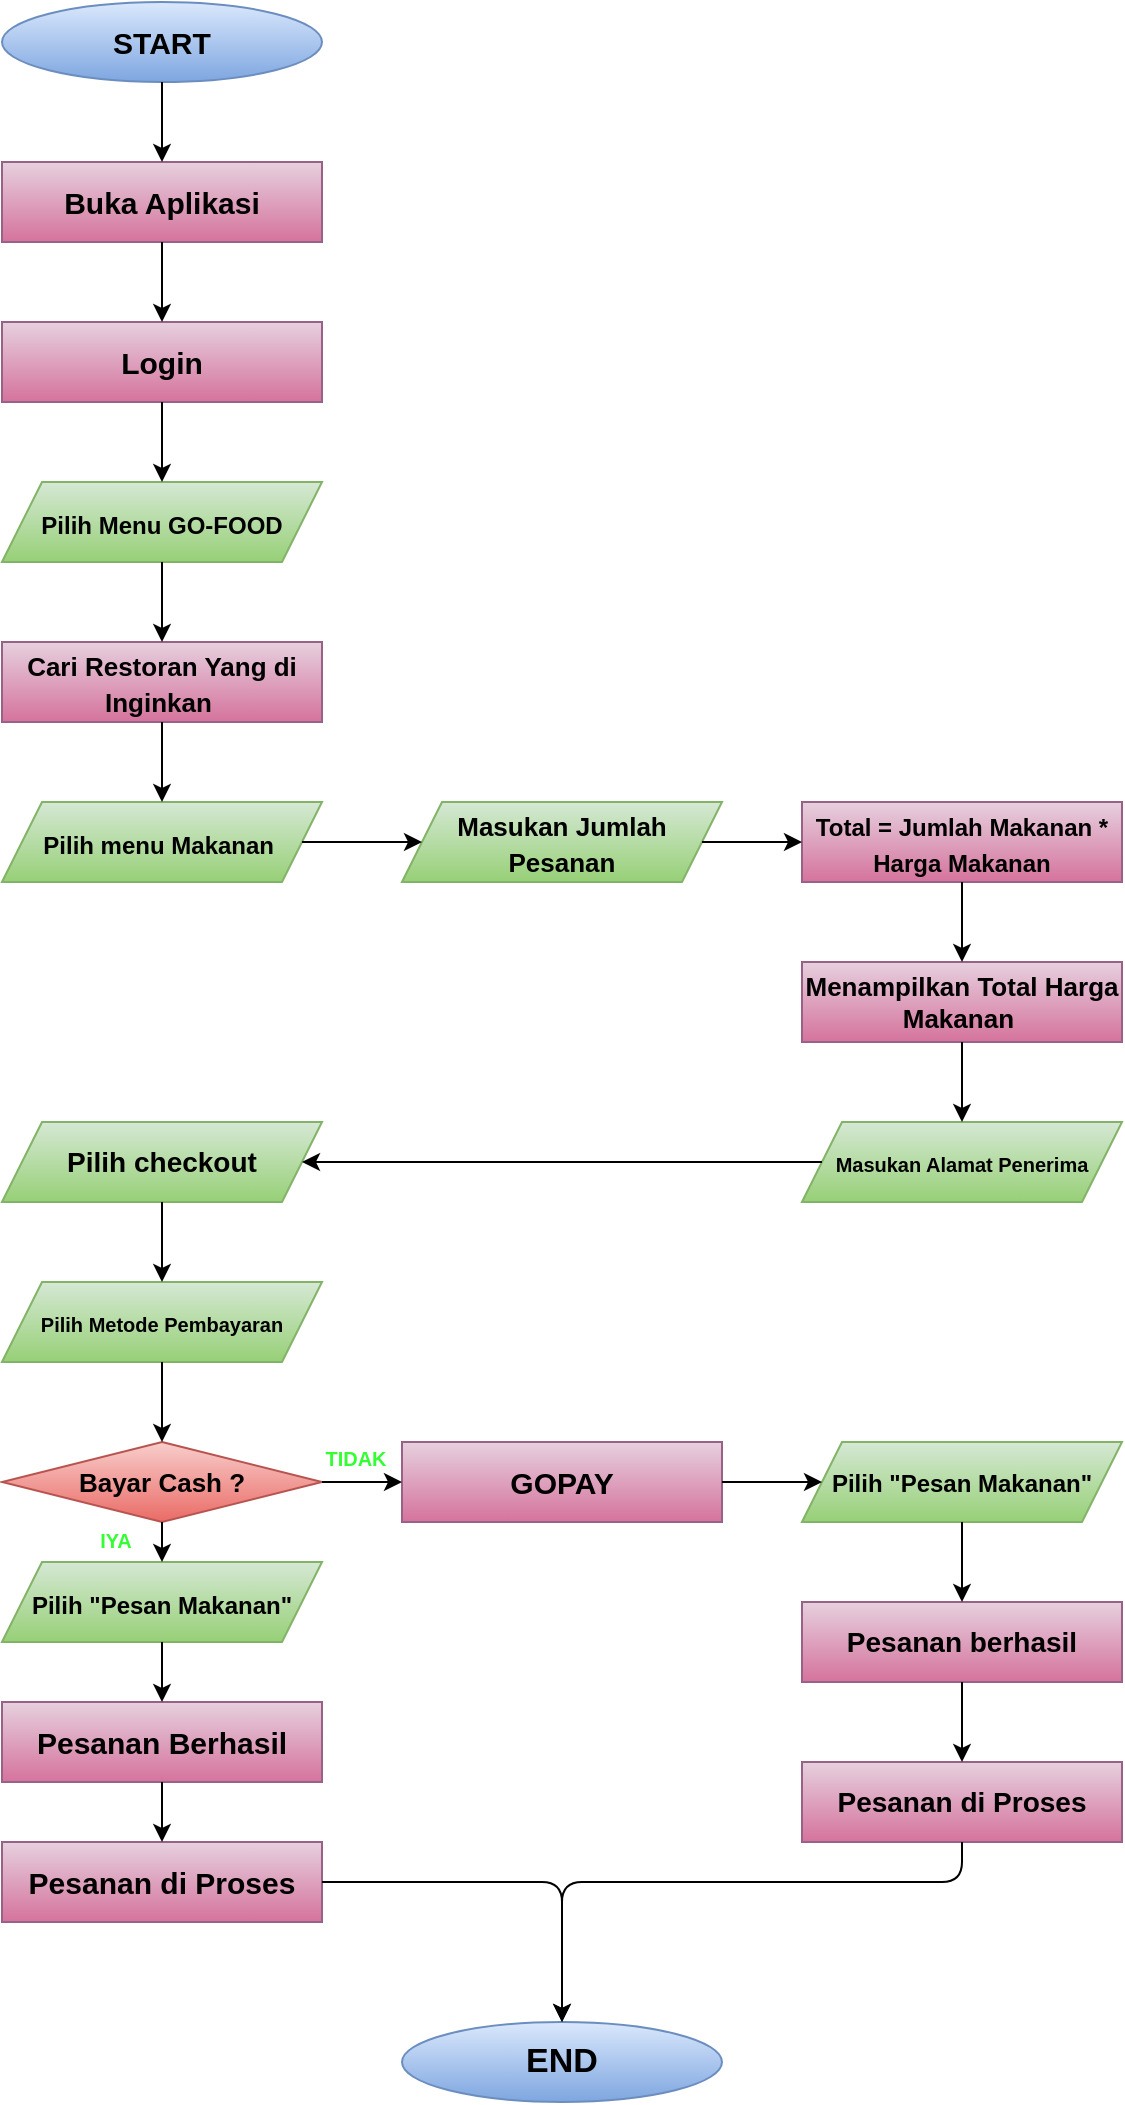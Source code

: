<mxfile>
    <diagram id="tt_zT7wlNPLTNU1S_-Zt" name="Page-1">
        <mxGraphModel dx="965" dy="392" grid="1" gridSize="10" guides="1" tooltips="1" connect="1" arrows="1" fold="1" page="1" pageScale="1" pageWidth="850" pageHeight="1100" math="0" shadow="0">
            <root>
                <mxCell id="0"/>
                <mxCell id="1" parent="0"/>
                <mxCell id="2" value="&lt;font color=&quot;#000000&quot; size=&quot;1&quot;&gt;&lt;b style=&quot;font-size: 15px&quot;&gt;START&lt;/b&gt;&lt;/font&gt;" style="ellipse;whiteSpace=wrap;html=1;fillColor=#dae8fc;gradientColor=#7ea6e0;strokeColor=#6c8ebf;" vertex="1" parent="1">
                    <mxGeometry x="120" y="40" width="160" height="40" as="geometry"/>
                </mxCell>
                <mxCell id="3" value="&lt;b&gt;&lt;font style=&quot;font-size: 15px&quot;&gt;Buka Aplikasi&lt;/font&gt;&lt;/b&gt;" style="rounded=0;whiteSpace=wrap;html=1;fillColor=#e6d0de;gradientColor=#d5739d;strokeColor=#996185;" vertex="1" parent="1">
                    <mxGeometry x="120" y="120" width="160" height="40" as="geometry"/>
                </mxCell>
                <mxCell id="4" value="" style="endArrow=classic;html=1;exitX=0.5;exitY=1;exitDx=0;exitDy=0;entryX=0.5;entryY=0;entryDx=0;entryDy=0;" edge="1" parent="1" source="2" target="3">
                    <mxGeometry width="50" height="50" relative="1" as="geometry">
                        <mxPoint x="370" y="200" as="sourcePoint"/>
                        <mxPoint x="420" y="150" as="targetPoint"/>
                    </mxGeometry>
                </mxCell>
                <mxCell id="5" value="&lt;b&gt;&lt;font style=&quot;font-size: 15px&quot;&gt;Login&lt;/font&gt;&lt;/b&gt;" style="rounded=0;whiteSpace=wrap;html=1;fillColor=#e6d0de;gradientColor=#d5739d;strokeColor=#996185;" vertex="1" parent="1">
                    <mxGeometry x="120" y="200" width="160" height="40" as="geometry"/>
                </mxCell>
                <mxCell id="6" value="" style="endArrow=classic;html=1;exitX=0.5;exitY=1;exitDx=0;exitDy=0;entryX=0.5;entryY=0;entryDx=0;entryDy=0;" edge="1" parent="1" source="3" target="5">
                    <mxGeometry width="50" height="50" relative="1" as="geometry">
                        <mxPoint x="240" y="180" as="sourcePoint"/>
                        <mxPoint x="420" y="150" as="targetPoint"/>
                    </mxGeometry>
                </mxCell>
                <mxCell id="7" value="&lt;b&gt;&lt;font style=&quot;font-size: 12px&quot; color=&quot;#000000&quot;&gt;Pilih Menu GO-FOOD&lt;/font&gt;&lt;/b&gt;" style="shape=parallelogram;perimeter=parallelogramPerimeter;whiteSpace=wrap;html=1;fixedSize=1;fontSize=15;fillColor=#d5e8d4;gradientColor=#97d077;strokeColor=#82b366;" vertex="1" parent="1">
                    <mxGeometry x="120" y="280" width="160" height="40" as="geometry"/>
                </mxCell>
                <mxCell id="8" value="&lt;b&gt;&lt;font style=&quot;font-size: 13px&quot;&gt;Cari Restoran Yang di Inginkan&amp;nbsp;&lt;/font&gt;&lt;/b&gt;" style="rounded=0;whiteSpace=wrap;html=1;fontSize=15;fillColor=#e6d0de;gradientColor=#d5739d;strokeColor=#996185;" vertex="1" parent="1">
                    <mxGeometry x="120" y="360" width="160" height="40" as="geometry"/>
                </mxCell>
                <mxCell id="9" value="&lt;b&gt;&lt;font style=&quot;font-size: 12px&quot; color=&quot;#000000&quot;&gt;Pilih menu Makanan&amp;nbsp;&lt;/font&gt;&lt;/b&gt;" style="shape=parallelogram;perimeter=parallelogramPerimeter;whiteSpace=wrap;html=1;fixedSize=1;fontSize=15;fillColor=#d5e8d4;gradientColor=#97d077;strokeColor=#82b366;" vertex="1" parent="1">
                    <mxGeometry x="120" y="440" width="160" height="40" as="geometry"/>
                </mxCell>
                <mxCell id="10" value="" style="endArrow=classic;html=1;fontSize=15;fontColor=#000000;exitX=0.5;exitY=1;exitDx=0;exitDy=0;entryX=0.5;entryY=0;entryDx=0;entryDy=0;" edge="1" parent="1" source="5" target="7">
                    <mxGeometry width="50" height="50" relative="1" as="geometry">
                        <mxPoint x="380" y="330" as="sourcePoint"/>
                        <mxPoint x="430" y="280" as="targetPoint"/>
                    </mxGeometry>
                </mxCell>
                <mxCell id="11" value="" style="endArrow=classic;html=1;fontSize=15;fontColor=#000000;exitX=0.5;exitY=1;exitDx=0;exitDy=0;entryX=0.5;entryY=0;entryDx=0;entryDy=0;" edge="1" parent="1" source="7" target="8">
                    <mxGeometry width="50" height="50" relative="1" as="geometry">
                        <mxPoint x="380" y="330" as="sourcePoint"/>
                        <mxPoint x="430" y="280" as="targetPoint"/>
                    </mxGeometry>
                </mxCell>
                <mxCell id="12" value="" style="endArrow=classic;html=1;fontSize=15;fontColor=#000000;exitX=0.5;exitY=1;exitDx=0;exitDy=0;entryX=0.5;entryY=0;entryDx=0;entryDy=0;" edge="1" parent="1" source="8" target="9">
                    <mxGeometry width="50" height="50" relative="1" as="geometry">
                        <mxPoint x="380" y="330" as="sourcePoint"/>
                        <mxPoint x="430" y="280" as="targetPoint"/>
                    </mxGeometry>
                </mxCell>
                <mxCell id="13" value="&lt;b&gt;&lt;font color=&quot;#000000&quot; style=&quot;font-size: 13px&quot;&gt;Masukan Jumlah Pesanan&lt;/font&gt;&lt;/b&gt;" style="shape=parallelogram;perimeter=parallelogramPerimeter;whiteSpace=wrap;html=1;fixedSize=1;fontSize=15;fillColor=#d5e8d4;gradientColor=#97d077;strokeColor=#82b366;" vertex="1" parent="1">
                    <mxGeometry x="320" y="440" width="160" height="40" as="geometry"/>
                </mxCell>
                <mxCell id="14" value="&lt;font style=&quot;font-size: 12px&quot;&gt;&lt;b&gt;Total = Jumlah Makanan * Harga Makanan&lt;/b&gt;&lt;/font&gt;" style="rounded=0;whiteSpace=wrap;html=1;fontSize=15;fillColor=#e6d0de;gradientColor=#d5739d;strokeColor=#996185;" vertex="1" parent="1">
                    <mxGeometry x="520" y="440" width="160" height="40" as="geometry"/>
                </mxCell>
                <mxCell id="15" value="" style="endArrow=classic;html=1;fontSize=15;fontColor=#000000;exitX=1;exitY=0.5;exitDx=0;exitDy=0;entryX=0;entryY=0.5;entryDx=0;entryDy=0;" edge="1" parent="1" source="13" target="14">
                    <mxGeometry width="50" height="50" relative="1" as="geometry">
                        <mxPoint x="420" y="400" as="sourcePoint"/>
                        <mxPoint x="510" y="460" as="targetPoint"/>
                    </mxGeometry>
                </mxCell>
                <mxCell id="16" value="" style="endArrow=classic;html=1;fontSize=15;fontColor=#000000;exitX=1;exitY=0.5;exitDx=0;exitDy=0;" edge="1" parent="1" source="9" target="13">
                    <mxGeometry width="50" height="50" relative="1" as="geometry">
                        <mxPoint x="420" y="400" as="sourcePoint"/>
                        <mxPoint x="470" y="350" as="targetPoint"/>
                    </mxGeometry>
                </mxCell>
                <mxCell id="19" value="&lt;b&gt;&lt;font style=&quot;font-size: 13px&quot;&gt;Menampilkan Total Harga Makanan&amp;nbsp;&lt;/font&gt;&lt;/b&gt;" style="rounded=0;whiteSpace=wrap;html=1;fontSize=12;fillColor=#e6d0de;gradientColor=#d5739d;strokeColor=#996185;" vertex="1" parent="1">
                    <mxGeometry x="520" y="520" width="160" height="40" as="geometry"/>
                </mxCell>
                <mxCell id="20" value="" style="endArrow=classic;html=1;fontSize=12;fontColor=#000000;entryX=0.5;entryY=0;entryDx=0;entryDy=0;exitX=0.5;exitY=1;exitDx=0;exitDy=0;" edge="1" parent="1" source="14" target="19">
                    <mxGeometry width="50" height="50" relative="1" as="geometry">
                        <mxPoint x="420" y="580" as="sourcePoint"/>
                        <mxPoint x="470" y="530" as="targetPoint"/>
                    </mxGeometry>
                </mxCell>
                <mxCell id="21" value="&lt;font color=&quot;#000000&quot; size=&quot;1&quot;&gt;&lt;b&gt;Masukan Alamat Penerima&lt;/b&gt;&lt;/font&gt;" style="shape=parallelogram;perimeter=parallelogramPerimeter;whiteSpace=wrap;html=1;fixedSize=1;fontSize=13;fillColor=#d5e8d4;gradientColor=#97d077;strokeColor=#82b366;" vertex="1" parent="1">
                    <mxGeometry x="520" y="600" width="160" height="40" as="geometry"/>
                </mxCell>
                <mxCell id="22" value="&lt;font color=&quot;#000000&quot; size=&quot;1&quot;&gt;&lt;b style=&quot;font-size: 14px&quot;&gt;Pilih checkout&lt;/b&gt;&lt;/font&gt;" style="shape=parallelogram;perimeter=parallelogramPerimeter;whiteSpace=wrap;html=1;fixedSize=1;fontSize=13;fillColor=#d5e8d4;gradientColor=#97d077;strokeColor=#82b366;" vertex="1" parent="1">
                    <mxGeometry x="120" y="600" width="160" height="40" as="geometry"/>
                </mxCell>
                <mxCell id="23" value="&lt;font color=&quot;#000000&quot; size=&quot;1&quot;&gt;&lt;b&gt;Pilih Metode Pembayaran&lt;/b&gt;&lt;/font&gt;" style="shape=parallelogram;perimeter=parallelogramPerimeter;whiteSpace=wrap;html=1;fixedSize=1;fontSize=13;fillColor=#d5e8d4;gradientColor=#97d077;strokeColor=#82b366;" vertex="1" parent="1">
                    <mxGeometry x="120" y="680" width="160" height="40" as="geometry"/>
                </mxCell>
                <mxCell id="24" value="&lt;b&gt;Bayar Cash ?&lt;/b&gt;" style="rhombus;whiteSpace=wrap;html=1;fontSize=13;fillColor=#f8cecc;gradientColor=#ea6b66;strokeColor=#b85450;" vertex="1" parent="1">
                    <mxGeometry x="120" y="760" width="160" height="40" as="geometry"/>
                </mxCell>
                <mxCell id="25" value="" style="endArrow=classic;html=1;fontSize=13;fontColor=#000000;entryX=1;entryY=0.5;entryDx=0;entryDy=0;exitX=0;exitY=0.5;exitDx=0;exitDy=0;" edge="1" parent="1" source="21" target="22">
                    <mxGeometry width="50" height="50" relative="1" as="geometry">
                        <mxPoint x="420" y="690" as="sourcePoint"/>
                        <mxPoint x="470" y="640" as="targetPoint"/>
                    </mxGeometry>
                </mxCell>
                <mxCell id="26" value="" style="endArrow=classic;html=1;fontSize=13;fontColor=#000000;exitX=0.5;exitY=1;exitDx=0;exitDy=0;entryX=0.5;entryY=0;entryDx=0;entryDy=0;" edge="1" parent="1" source="19" target="21">
                    <mxGeometry width="50" height="50" relative="1" as="geometry">
                        <mxPoint x="420" y="690" as="sourcePoint"/>
                        <mxPoint x="470" y="640" as="targetPoint"/>
                    </mxGeometry>
                </mxCell>
                <mxCell id="27" value="" style="endArrow=classic;html=1;fontSize=13;fontColor=#000000;exitX=0.5;exitY=1;exitDx=0;exitDy=0;entryX=0.5;entryY=0;entryDx=0;entryDy=0;" edge="1" parent="1" source="22" target="23">
                    <mxGeometry width="50" height="50" relative="1" as="geometry">
                        <mxPoint x="420" y="690" as="sourcePoint"/>
                        <mxPoint x="470" y="640" as="targetPoint"/>
                    </mxGeometry>
                </mxCell>
                <mxCell id="28" value="" style="endArrow=classic;html=1;fontSize=13;fontColor=#000000;exitX=0.5;exitY=1;exitDx=0;exitDy=0;entryX=0.5;entryY=0;entryDx=0;entryDy=0;" edge="1" parent="1" source="23" target="24">
                    <mxGeometry width="50" height="50" relative="1" as="geometry">
                        <mxPoint x="320" y="800" as="sourcePoint"/>
                        <mxPoint x="370" y="750" as="targetPoint"/>
                    </mxGeometry>
                </mxCell>
                <mxCell id="29" value="&lt;b&gt;&lt;font style=&quot;font-size: 15px&quot;&gt;GOPAY&lt;/font&gt;&lt;/b&gt;" style="rounded=0;whiteSpace=wrap;html=1;fontSize=14;fillColor=#e6d0de;gradientColor=#d5739d;strokeColor=#996185;" vertex="1" parent="1">
                    <mxGeometry x="320" y="760" width="160" height="40" as="geometry"/>
                </mxCell>
                <mxCell id="30" value="&lt;font color=&quot;#000000&quot; size=&quot;1&quot;&gt;&lt;b style=&quot;font-size: 12px&quot;&gt;Pilih &quot;Pesan Makanan&quot;&lt;/b&gt;&lt;/font&gt;" style="shape=parallelogram;perimeter=parallelogramPerimeter;whiteSpace=wrap;html=1;fixedSize=1;fontSize=14;fillColor=#d5e8d4;gradientColor=#97d077;strokeColor=#82b366;" vertex="1" parent="1">
                    <mxGeometry x="520" y="760" width="160" height="40" as="geometry"/>
                </mxCell>
                <mxCell id="31" value="&lt;b&gt;Pesanan berhasil&lt;/b&gt;" style="rounded=0;whiteSpace=wrap;html=1;fontSize=14;fillColor=#e6d0de;gradientColor=#d5739d;strokeColor=#996185;" vertex="1" parent="1">
                    <mxGeometry x="520" y="840" width="160" height="40" as="geometry"/>
                </mxCell>
                <mxCell id="32" value="" style="endArrow=classic;html=1;fontSize=14;fontColor=#000000;exitX=1;exitY=0.5;exitDx=0;exitDy=0;entryX=0;entryY=0.5;entryDx=0;entryDy=0;" edge="1" parent="1" source="24" target="29">
                    <mxGeometry width="50" height="50" relative="1" as="geometry">
                        <mxPoint x="420" y="800" as="sourcePoint"/>
                        <mxPoint x="470" y="750" as="targetPoint"/>
                    </mxGeometry>
                </mxCell>
                <mxCell id="33" value="" style="endArrow=classic;html=1;fontSize=14;fontColor=#000000;exitX=0.5;exitY=1;exitDx=0;exitDy=0;" edge="1" parent="1" source="30" target="31">
                    <mxGeometry width="50" height="50" relative="1" as="geometry">
                        <mxPoint x="720" y="830" as="sourcePoint"/>
                        <mxPoint x="770" y="780" as="targetPoint"/>
                    </mxGeometry>
                </mxCell>
                <mxCell id="34" value="" style="endArrow=classic;html=1;fontSize=14;fontColor=#000000;entryX=0;entryY=0.5;entryDx=0;entryDy=0;exitX=1;exitY=0.5;exitDx=0;exitDy=0;" edge="1" parent="1" source="29" target="30">
                    <mxGeometry width="50" height="50" relative="1" as="geometry">
                        <mxPoint x="420" y="800" as="sourcePoint"/>
                        <mxPoint x="470" y="750" as="targetPoint"/>
                    </mxGeometry>
                </mxCell>
                <mxCell id="36" value="&lt;b&gt;Pesanan di Proses&lt;/b&gt;" style="rounded=0;whiteSpace=wrap;html=1;fontSize=14;fillColor=#e6d0de;gradientColor=#d5739d;strokeColor=#996185;" vertex="1" parent="1">
                    <mxGeometry x="520" y="920" width="160" height="40" as="geometry"/>
                </mxCell>
                <mxCell id="37" value="" style="endArrow=classic;html=1;fontSize=12;fontColor=#000000;entryX=0.5;entryY=0;entryDx=0;entryDy=0;exitX=0.5;exitY=1;exitDx=0;exitDy=0;" edge="1" parent="1" source="31" target="36">
                    <mxGeometry width="50" height="50" relative="1" as="geometry">
                        <mxPoint x="420" y="930" as="sourcePoint"/>
                        <mxPoint x="470" y="880" as="targetPoint"/>
                    </mxGeometry>
                </mxCell>
                <mxCell id="38" value="&lt;font color=&quot;#000000&quot; size=&quot;1&quot;&gt;&lt;b style=&quot;font-size: 17px&quot;&gt;END&lt;/b&gt;&lt;/font&gt;" style="ellipse;whiteSpace=wrap;html=1;fontSize=12;fillColor=#dae8fc;gradientColor=#7ea6e0;strokeColor=#6c8ebf;" vertex="1" parent="1">
                    <mxGeometry x="320" y="1050" width="160" height="40" as="geometry"/>
                </mxCell>
                <mxCell id="40" value="&lt;b style=&quot;color: rgb(0 , 0 , 0) ; font-size: 12px&quot;&gt;Pilih &quot;Pesan Makanan&quot;&lt;/b&gt;" style="shape=parallelogram;perimeter=parallelogramPerimeter;whiteSpace=wrap;html=1;fixedSize=1;fontSize=15;fillColor=#d5e8d4;gradientColor=#97d077;strokeColor=#82b366;" vertex="1" parent="1">
                    <mxGeometry x="120" y="820" width="160" height="40" as="geometry"/>
                </mxCell>
                <mxCell id="41" value="&lt;b&gt;Pesanan Berhasil&lt;/b&gt;" style="rounded=0;whiteSpace=wrap;html=1;fontSize=15;fillColor=#e6d0de;gradientColor=#d5739d;strokeColor=#996185;" vertex="1" parent="1">
                    <mxGeometry x="120" y="890" width="160" height="40" as="geometry"/>
                </mxCell>
                <mxCell id="42" value="&lt;b&gt;Pesanan di Proses&lt;/b&gt;" style="rounded=0;whiteSpace=wrap;html=1;fontSize=15;fillColor=#e6d0de;gradientColor=#d5739d;strokeColor=#996185;" vertex="1" parent="1">
                    <mxGeometry x="120" y="960" width="160" height="40" as="geometry"/>
                </mxCell>
                <mxCell id="44" value="" style="endArrow=classic;html=1;fontSize=15;fontColor=#000000;exitX=1;exitY=0.5;exitDx=0;exitDy=0;entryX=0.5;entryY=0;entryDx=0;entryDy=0;" edge="1" parent="1" source="42" target="38">
                    <mxGeometry width="50" height="50" relative="1" as="geometry">
                        <mxPoint x="420" y="980" as="sourcePoint"/>
                        <mxPoint x="470" y="930" as="targetPoint"/>
                        <Array as="points">
                            <mxPoint x="400" y="980"/>
                        </Array>
                    </mxGeometry>
                </mxCell>
                <mxCell id="45" value="" style="endArrow=classic;html=1;fontSize=15;fontColor=#000000;exitX=0.5;exitY=1;exitDx=0;exitDy=0;" edge="1" parent="1" source="36">
                    <mxGeometry width="50" height="50" relative="1" as="geometry">
                        <mxPoint x="510" y="1050" as="sourcePoint"/>
                        <mxPoint x="400" y="1050" as="targetPoint"/>
                        <Array as="points">
                            <mxPoint x="600" y="980"/>
                            <mxPoint x="400" y="980"/>
                        </Array>
                    </mxGeometry>
                </mxCell>
                <mxCell id="46" value="" style="endArrow=classic;html=1;fontSize=15;fontColor=#000000;exitX=0.5;exitY=1;exitDx=0;exitDy=0;entryX=0.5;entryY=0;entryDx=0;entryDy=0;" edge="1" parent="1" source="40" target="41">
                    <mxGeometry width="50" height="50" relative="1" as="geometry">
                        <mxPoint x="300" y="930" as="sourcePoint"/>
                        <mxPoint x="350" y="880" as="targetPoint"/>
                    </mxGeometry>
                </mxCell>
                <mxCell id="47" value="" style="endArrow=classic;html=1;fontSize=15;fontColor=#000000;exitX=0.5;exitY=1;exitDx=0;exitDy=0;entryX=0.5;entryY=0;entryDx=0;entryDy=0;" edge="1" parent="1" source="41" target="42">
                    <mxGeometry width="50" height="50" relative="1" as="geometry">
                        <mxPoint x="290" y="960" as="sourcePoint"/>
                        <mxPoint x="340" y="910" as="targetPoint"/>
                    </mxGeometry>
                </mxCell>
                <mxCell id="48" value="" style="endArrow=classic;html=1;fontSize=15;fontColor=#000000;exitX=0.5;exitY=1;exitDx=0;exitDy=0;entryX=0.5;entryY=0;entryDx=0;entryDy=0;" edge="1" parent="1" source="24" target="40">
                    <mxGeometry width="50" height="50" relative="1" as="geometry">
                        <mxPoint x="40" y="820" as="sourcePoint"/>
                        <mxPoint x="90" y="770" as="targetPoint"/>
                    </mxGeometry>
                </mxCell>
                <mxCell id="49" value="&lt;font color=&quot;#33ff33&quot; size=&quot;1&quot;&gt;&lt;b&gt;TIDAK&lt;/b&gt;&lt;/font&gt;" style="text;html=1;strokeColor=none;fillColor=none;align=center;verticalAlign=middle;whiteSpace=wrap;rounded=0;fontSize=15;fontColor=#000000;" vertex="1" parent="1">
                    <mxGeometry x="267" y="751" width="60" height="30" as="geometry"/>
                </mxCell>
                <mxCell id="50" value="&lt;b&gt;IYA&lt;/b&gt;" style="text;html=1;strokeColor=none;fillColor=none;align=center;verticalAlign=middle;whiteSpace=wrap;rounded=0;fontSize=10;fontColor=#33FF33;" vertex="1" parent="1">
                    <mxGeometry x="147" y="794" width="60" height="30" as="geometry"/>
                </mxCell>
            </root>
        </mxGraphModel>
    </diagram>
</mxfile>